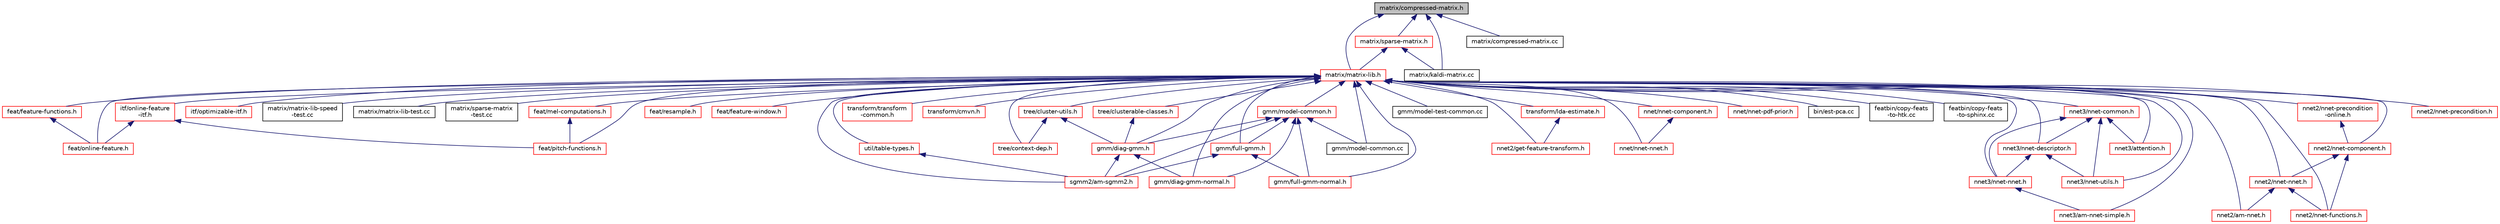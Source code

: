 digraph "matrix/compressed-matrix.h"
{
  edge [fontname="Helvetica",fontsize="10",labelfontname="Helvetica",labelfontsize="10"];
  node [fontname="Helvetica",fontsize="10",shape=record];
  Node30 [label="matrix/compressed-matrix.h",height=0.2,width=0.4,color="black", fillcolor="grey75", style="filled", fontcolor="black"];
  Node30 -> Node31 [dir="back",color="midnightblue",fontsize="10",style="solid",fontname="Helvetica"];
  Node31 [label="matrix/matrix-lib.h",height=0.2,width=0.4,color="red", fillcolor="white", style="filled",URL="$matrix-lib_8h.html"];
  Node31 -> Node32 [dir="back",color="midnightblue",fontsize="10",style="solid",fontname="Helvetica"];
  Node32 [label="itf/online-feature\l-itf.h",height=0.2,width=0.4,color="red", fillcolor="white", style="filled",URL="$online-feature-itf_8h.html"];
  Node32 -> Node33 [dir="back",color="midnightblue",fontsize="10",style="solid",fontname="Helvetica"];
  Node33 [label="feat/online-feature.h",height=0.2,width=0.4,color="red", fillcolor="white", style="filled",URL="$online-feature_8h.html"];
  Node32 -> Node38 [dir="back",color="midnightblue",fontsize="10",style="solid",fontname="Helvetica"];
  Node38 [label="feat/pitch-functions.h",height=0.2,width=0.4,color="red", fillcolor="white", style="filled",URL="$pitch-functions_8h.html"];
  Node31 -> Node47 [dir="back",color="midnightblue",fontsize="10",style="solid",fontname="Helvetica"];
  Node47 [label="itf/optimizable-itf.h",height=0.2,width=0.4,color="red", fillcolor="white", style="filled",URL="$optimizable-itf_8h.html"];
  Node31 -> Node49 [dir="back",color="midnightblue",fontsize="10",style="solid",fontname="Helvetica"];
  Node49 [label="matrix/matrix-lib-speed\l-test.cc",height=0.2,width=0.4,color="black", fillcolor="white", style="filled",URL="$matrix-lib-speed-test_8cc.html"];
  Node31 -> Node50 [dir="back",color="midnightblue",fontsize="10",style="solid",fontname="Helvetica"];
  Node50 [label="matrix/matrix-lib-test.cc",height=0.2,width=0.4,color="black", fillcolor="white", style="filled",URL="$matrix-lib-test_8cc.html"];
  Node31 -> Node51 [dir="back",color="midnightblue",fontsize="10",style="solid",fontname="Helvetica"];
  Node51 [label="matrix/sparse-matrix\l-test.cc",height=0.2,width=0.4,color="black", fillcolor="white", style="filled",URL="$sparse-matrix-test_8cc.html"];
  Node31 -> Node52 [dir="back",color="midnightblue",fontsize="10",style="solid",fontname="Helvetica"];
  Node52 [label="util/table-types.h",height=0.2,width=0.4,color="red", fillcolor="white", style="filled",URL="$table-types_8h.html"];
  Node52 -> Node822 [dir="back",color="midnightblue",fontsize="10",style="solid",fontname="Helvetica"];
  Node822 [label="sgmm2/am-sgmm2.h",height=0.2,width=0.4,color="red", fillcolor="white", style="filled",URL="$am-sgmm2_8h.html"];
  Node31 -> Node54 [dir="back",color="midnightblue",fontsize="10",style="solid",fontname="Helvetica"];
  Node54 [label="feat/resample.h",height=0.2,width=0.4,color="red", fillcolor="white", style="filled",URL="$resample_8h.html",tooltip="] "];
  Node31 -> Node79 [dir="back",color="midnightblue",fontsize="10",style="solid",fontname="Helvetica"];
  Node79 [label="feat/feature-window.h",height=0.2,width=0.4,color="red", fillcolor="white", style="filled",URL="$feature-window_8h.html"];
  Node31 -> Node89 [dir="back",color="midnightblue",fontsize="10",style="solid",fontname="Helvetica"];
  Node89 [label="feat/feature-functions.h",height=0.2,width=0.4,color="red", fillcolor="white", style="filled",URL="$feature-functions_8h.html"];
  Node89 -> Node33 [dir="back",color="midnightblue",fontsize="10",style="solid",fontname="Helvetica"];
  Node31 -> Node100 [dir="back",color="midnightblue",fontsize="10",style="solid",fontname="Helvetica"];
  Node100 [label="feat/mel-computations.h",height=0.2,width=0.4,color="red", fillcolor="white", style="filled",URL="$mel-computations_8h.html"];
  Node100 -> Node38 [dir="back",color="midnightblue",fontsize="10",style="solid",fontname="Helvetica"];
  Node31 -> Node33 [dir="back",color="midnightblue",fontsize="10",style="solid",fontname="Helvetica"];
  Node31 -> Node837 [dir="back",color="midnightblue",fontsize="10",style="solid",fontname="Helvetica"];
  Node837 [label="transform/transform\l-common.h",height=0.2,width=0.4,color="red", fillcolor="white", style="filled",URL="$transform-common_8h.html"];
  Node31 -> Node849 [dir="back",color="midnightblue",fontsize="10",style="solid",fontname="Helvetica"];
  Node849 [label="transform/cmvn.h",height=0.2,width=0.4,color="red", fillcolor="white", style="filled",URL="$cmvn_8h.html"];
  Node31 -> Node38 [dir="back",color="midnightblue",fontsize="10",style="solid",fontname="Helvetica"];
  Node31 -> Node851 [dir="back",color="midnightblue",fontsize="10",style="solid",fontname="Helvetica"];
  Node851 [label="tree/context-dep.h",height=0.2,width=0.4,color="red", fillcolor="white", style="filled",URL="$context-dep_8h.html"];
  Node31 -> Node899 [dir="back",color="midnightblue",fontsize="10",style="solid",fontname="Helvetica"];
  Node899 [label="tree/cluster-utils.h",height=0.2,width=0.4,color="red", fillcolor="white", style="filled",URL="$cluster-utils_8h.html"];
  Node899 -> Node851 [dir="back",color="midnightblue",fontsize="10",style="solid",fontname="Helvetica"];
  Node899 -> Node902 [dir="back",color="midnightblue",fontsize="10",style="solid",fontname="Helvetica"];
  Node902 [label="gmm/diag-gmm.h",height=0.2,width=0.4,color="red", fillcolor="white", style="filled",URL="$diag-gmm_8h.html"];
  Node902 -> Node909 [dir="back",color="midnightblue",fontsize="10",style="solid",fontname="Helvetica"];
  Node909 [label="gmm/diag-gmm-normal.h",height=0.2,width=0.4,color="red", fillcolor="white", style="filled",URL="$diag-gmm-normal_8h.html"];
  Node902 -> Node822 [dir="back",color="midnightblue",fontsize="10",style="solid",fontname="Helvetica"];
  Node31 -> Node920 [dir="back",color="midnightblue",fontsize="10",style="solid",fontname="Helvetica"];
  Node920 [label="tree/clusterable-classes.h",height=0.2,width=0.4,color="red", fillcolor="white", style="filled",URL="$clusterable-classes_8h.html"];
  Node920 -> Node902 [dir="back",color="midnightblue",fontsize="10",style="solid",fontname="Helvetica"];
  Node31 -> Node922 [dir="back",color="midnightblue",fontsize="10",style="solid",fontname="Helvetica"];
  Node922 [label="gmm/model-common.h",height=0.2,width=0.4,color="red", fillcolor="white", style="filled",URL="$model-common_8h.html"];
  Node922 -> Node902 [dir="back",color="midnightblue",fontsize="10",style="solid",fontname="Helvetica"];
  Node922 -> Node923 [dir="back",color="midnightblue",fontsize="10",style="solid",fontname="Helvetica"];
  Node923 [label="gmm/full-gmm.h",height=0.2,width=0.4,color="red", fillcolor="white", style="filled",URL="$full-gmm_8h.html"];
  Node923 -> Node924 [dir="back",color="midnightblue",fontsize="10",style="solid",fontname="Helvetica"];
  Node924 [label="gmm/full-gmm-normal.h",height=0.2,width=0.4,color="red", fillcolor="white", style="filled",URL="$full-gmm-normal_8h.html"];
  Node923 -> Node822 [dir="back",color="midnightblue",fontsize="10",style="solid",fontname="Helvetica"];
  Node922 -> Node909 [dir="back",color="midnightblue",fontsize="10",style="solid",fontname="Helvetica"];
  Node922 -> Node924 [dir="back",color="midnightblue",fontsize="10",style="solid",fontname="Helvetica"];
  Node922 -> Node926 [dir="back",color="midnightblue",fontsize="10",style="solid",fontname="Helvetica"];
  Node926 [label="gmm/model-common.cc",height=0.2,width=0.4,color="black", fillcolor="white", style="filled",URL="$model-common_8cc.html"];
  Node922 -> Node822 [dir="back",color="midnightblue",fontsize="10",style="solid",fontname="Helvetica"];
  Node31 -> Node902 [dir="back",color="midnightblue",fontsize="10",style="solid",fontname="Helvetica"];
  Node31 -> Node923 [dir="back",color="midnightblue",fontsize="10",style="solid",fontname="Helvetica"];
  Node31 -> Node909 [dir="back",color="midnightblue",fontsize="10",style="solid",fontname="Helvetica"];
  Node31 -> Node924 [dir="back",color="midnightblue",fontsize="10",style="solid",fontname="Helvetica"];
  Node31 -> Node926 [dir="back",color="midnightblue",fontsize="10",style="solid",fontname="Helvetica"];
  Node31 -> Node906 [dir="back",color="midnightblue",fontsize="10",style="solid",fontname="Helvetica"];
  Node906 [label="gmm/model-test-common.cc",height=0.2,width=0.4,color="black", fillcolor="white", style="filled",URL="$model-test-common_8cc.html"];
  Node31 -> Node173 [dir="back",color="midnightblue",fontsize="10",style="solid",fontname="Helvetica"];
  Node173 [label="transform/lda-estimate.h",height=0.2,width=0.4,color="red", fillcolor="white", style="filled",URL="$lda-estimate_8h.html"];
  Node173 -> Node178 [dir="back",color="midnightblue",fontsize="10",style="solid",fontname="Helvetica"];
  Node178 [label="nnet2/get-feature-transform.h",height=0.2,width=0.4,color="red", fillcolor="white", style="filled",URL="$get-feature-transform_8h.html",tooltip="This file is modified from transform/lda-estimate.h It contains a class intended to be used in precon..."];
  Node31 -> Node927 [dir="back",color="midnightblue",fontsize="10",style="solid",fontname="Helvetica"];
  Node927 [label="nnet/nnet-component.h",height=0.2,width=0.4,color="red", fillcolor="white", style="filled",URL="$nnet-component_8h.html"];
  Node927 -> Node928 [dir="back",color="midnightblue",fontsize="10",style="solid",fontname="Helvetica"];
  Node928 [label="nnet/nnet-nnet.h",height=0.2,width=0.4,color="red", fillcolor="white", style="filled",URL="$nnet-nnet_8h.html"];
  Node31 -> Node928 [dir="back",color="midnightblue",fontsize="10",style="solid",fontname="Helvetica"];
  Node31 -> Node444 [dir="back",color="midnightblue",fontsize="10",style="solid",fontname="Helvetica"];
  Node444 [label="nnet/nnet-pdf-prior.h",height=0.2,width=0.4,color="red", fillcolor="white", style="filled",URL="$nnet-pdf-prior_8h.html"];
  Node31 -> Node469 [dir="back",color="midnightblue",fontsize="10",style="solid",fontname="Helvetica"];
  Node469 [label="bin/est-pca.cc",height=0.2,width=0.4,color="black", fillcolor="white", style="filled",URL="$est-pca_8cc.html"];
  Node31 -> Node553 [dir="back",color="midnightblue",fontsize="10",style="solid",fontname="Helvetica"];
  Node553 [label="featbin/copy-feats\l-to-htk.cc",height=0.2,width=0.4,color="black", fillcolor="white", style="filled",URL="$copy-feats-to-htk_8cc.html"];
  Node31 -> Node554 [dir="back",color="midnightblue",fontsize="10",style="solid",fontname="Helvetica"];
  Node554 [label="featbin/copy-feats\l-to-sphinx.cc",height=0.2,width=0.4,color="black", fillcolor="white", style="filled",URL="$copy-feats-to-sphinx_8cc.html"];
  Node31 -> Node590 [dir="back",color="midnightblue",fontsize="10",style="solid",fontname="Helvetica"];
  Node590 [label="nnet3/nnet-common.h",height=0.2,width=0.4,color="red", fillcolor="white", style="filled",URL="$nnet-common_8h.html"];
  Node590 -> Node638 [dir="back",color="midnightblue",fontsize="10",style="solid",fontname="Helvetica"];
  Node638 [label="nnet3/nnet-nnet.h",height=0.2,width=0.4,color="red", fillcolor="white", style="filled",URL="$_2nnet-nnet_8h.html"];
  Node638 -> Node668 [dir="back",color="midnightblue",fontsize="10",style="solid",fontname="Helvetica"];
  Node668 [label="nnet3/am-nnet-simple.h",height=0.2,width=0.4,color="red", fillcolor="white", style="filled",URL="$am-nnet-simple_8h.html"];
  Node590 -> Node678 [dir="back",color="midnightblue",fontsize="10",style="solid",fontname="Helvetica"];
  Node678 [label="nnet3/nnet-descriptor.h",height=0.2,width=0.4,color="red", fillcolor="white", style="filled",URL="$nnet-descriptor_8h.html",tooltip="This file contains class definitions for classes ForwardingDescriptor, SumDescriptor and Descriptor..."];
  Node678 -> Node638 [dir="back",color="midnightblue",fontsize="10",style="solid",fontname="Helvetica"];
  Node678 -> Node652 [dir="back",color="midnightblue",fontsize="10",style="solid",fontname="Helvetica"];
  Node652 [label="nnet3/nnet-utils.h",height=0.2,width=0.4,color="red", fillcolor="white", style="filled",URL="$_2nnet-utils_8h.html",tooltip="This file contains some miscellaneous functions dealing with class Nnet. "];
  Node590 -> Node652 [dir="back",color="midnightblue",fontsize="10",style="solid",fontname="Helvetica"];
  Node590 -> Node687 [dir="back",color="midnightblue",fontsize="10",style="solid",fontname="Helvetica"];
  Node687 [label="nnet3/attention.h",height=0.2,width=0.4,color="red", fillcolor="white", style="filled",URL="$attention_8h.html",tooltip="This file contains the lower-level interface for self-attention. "];
  Node31 -> Node638 [dir="back",color="midnightblue",fontsize="10",style="solid",fontname="Helvetica"];
  Node31 -> Node678 [dir="back",color="midnightblue",fontsize="10",style="solid",fontname="Helvetica"];
  Node31 -> Node668 [dir="back",color="midnightblue",fontsize="10",style="solid",fontname="Helvetica"];
  Node31 -> Node652 [dir="back",color="midnightblue",fontsize="10",style="solid",fontname="Helvetica"];
  Node31 -> Node822 [dir="back",color="midnightblue",fontsize="10",style="solid",fontname="Helvetica"];
  Node31 -> Node930 [dir="back",color="midnightblue",fontsize="10",style="solid",fontname="Helvetica"];
  Node930 [label="nnet2/am-nnet.h",height=0.2,width=0.4,color="red", fillcolor="white", style="filled",URL="$am-nnet_8h.html"];
  Node31 -> Node932 [dir="back",color="midnightblue",fontsize="10",style="solid",fontname="Helvetica"];
  Node932 [label="nnet2/nnet-nnet.h",height=0.2,width=0.4,color="red", fillcolor="white", style="filled",URL="$_2nnet-nnet_8h.html"];
  Node932 -> Node930 [dir="back",color="midnightblue",fontsize="10",style="solid",fontname="Helvetica"];
  Node932 -> Node940 [dir="back",color="midnightblue",fontsize="10",style="solid",fontname="Helvetica"];
  Node940 [label="nnet2/nnet-functions.h",height=0.2,width=0.4,color="red", fillcolor="white", style="filled",URL="$nnet-functions_8h.html"];
  Node31 -> Node945 [dir="back",color="midnightblue",fontsize="10",style="solid",fontname="Helvetica"];
  Node945 [label="nnet2/nnet-component.h",height=0.2,width=0.4,color="red", fillcolor="white", style="filled",URL="$_2nnet-component_8h.html"];
  Node945 -> Node932 [dir="back",color="midnightblue",fontsize="10",style="solid",fontname="Helvetica"];
  Node945 -> Node940 [dir="back",color="midnightblue",fontsize="10",style="solid",fontname="Helvetica"];
  Node31 -> Node947 [dir="back",color="midnightblue",fontsize="10",style="solid",fontname="Helvetica"];
  Node947 [label="nnet2/nnet-precondition\l-online.h",height=0.2,width=0.4,color="red", fillcolor="white", style="filled",URL="$nnet-precondition-online_8h.html"];
  Node947 -> Node945 [dir="back",color="midnightblue",fontsize="10",style="solid",fontname="Helvetica"];
  Node31 -> Node178 [dir="back",color="midnightblue",fontsize="10",style="solid",fontname="Helvetica"];
  Node31 -> Node949 [dir="back",color="midnightblue",fontsize="10",style="solid",fontname="Helvetica"];
  Node949 [label="nnet2/nnet-precondition.h",height=0.2,width=0.4,color="red", fillcolor="white", style="filled",URL="$nnet-precondition_8h.html"];
  Node31 -> Node940 [dir="back",color="midnightblue",fontsize="10",style="solid",fontname="Helvetica"];
  Node31 -> Node687 [dir="back",color="midnightblue",fontsize="10",style="solid",fontname="Helvetica"];
  Node30 -> Node957 [dir="back",color="midnightblue",fontsize="10",style="solid",fontname="Helvetica"];
  Node957 [label="matrix/sparse-matrix.h",height=0.2,width=0.4,color="red", fillcolor="white", style="filled",URL="$sparse-matrix_8h.html"];
  Node957 -> Node31 [dir="back",color="midnightblue",fontsize="10",style="solid",fontname="Helvetica"];
  Node957 -> Node958 [dir="back",color="midnightblue",fontsize="10",style="solid",fontname="Helvetica"];
  Node958 [label="matrix/kaldi-matrix.cc",height=0.2,width=0.4,color="black", fillcolor="white", style="filled",URL="$kaldi-matrix_8cc.html"];
  Node30 -> Node994 [dir="back",color="midnightblue",fontsize="10",style="solid",fontname="Helvetica"];
  Node994 [label="matrix/compressed-matrix.cc",height=0.2,width=0.4,color="black", fillcolor="white", style="filled",URL="$compressed-matrix_8cc.html"];
  Node30 -> Node958 [dir="back",color="midnightblue",fontsize="10",style="solid",fontname="Helvetica"];
}
